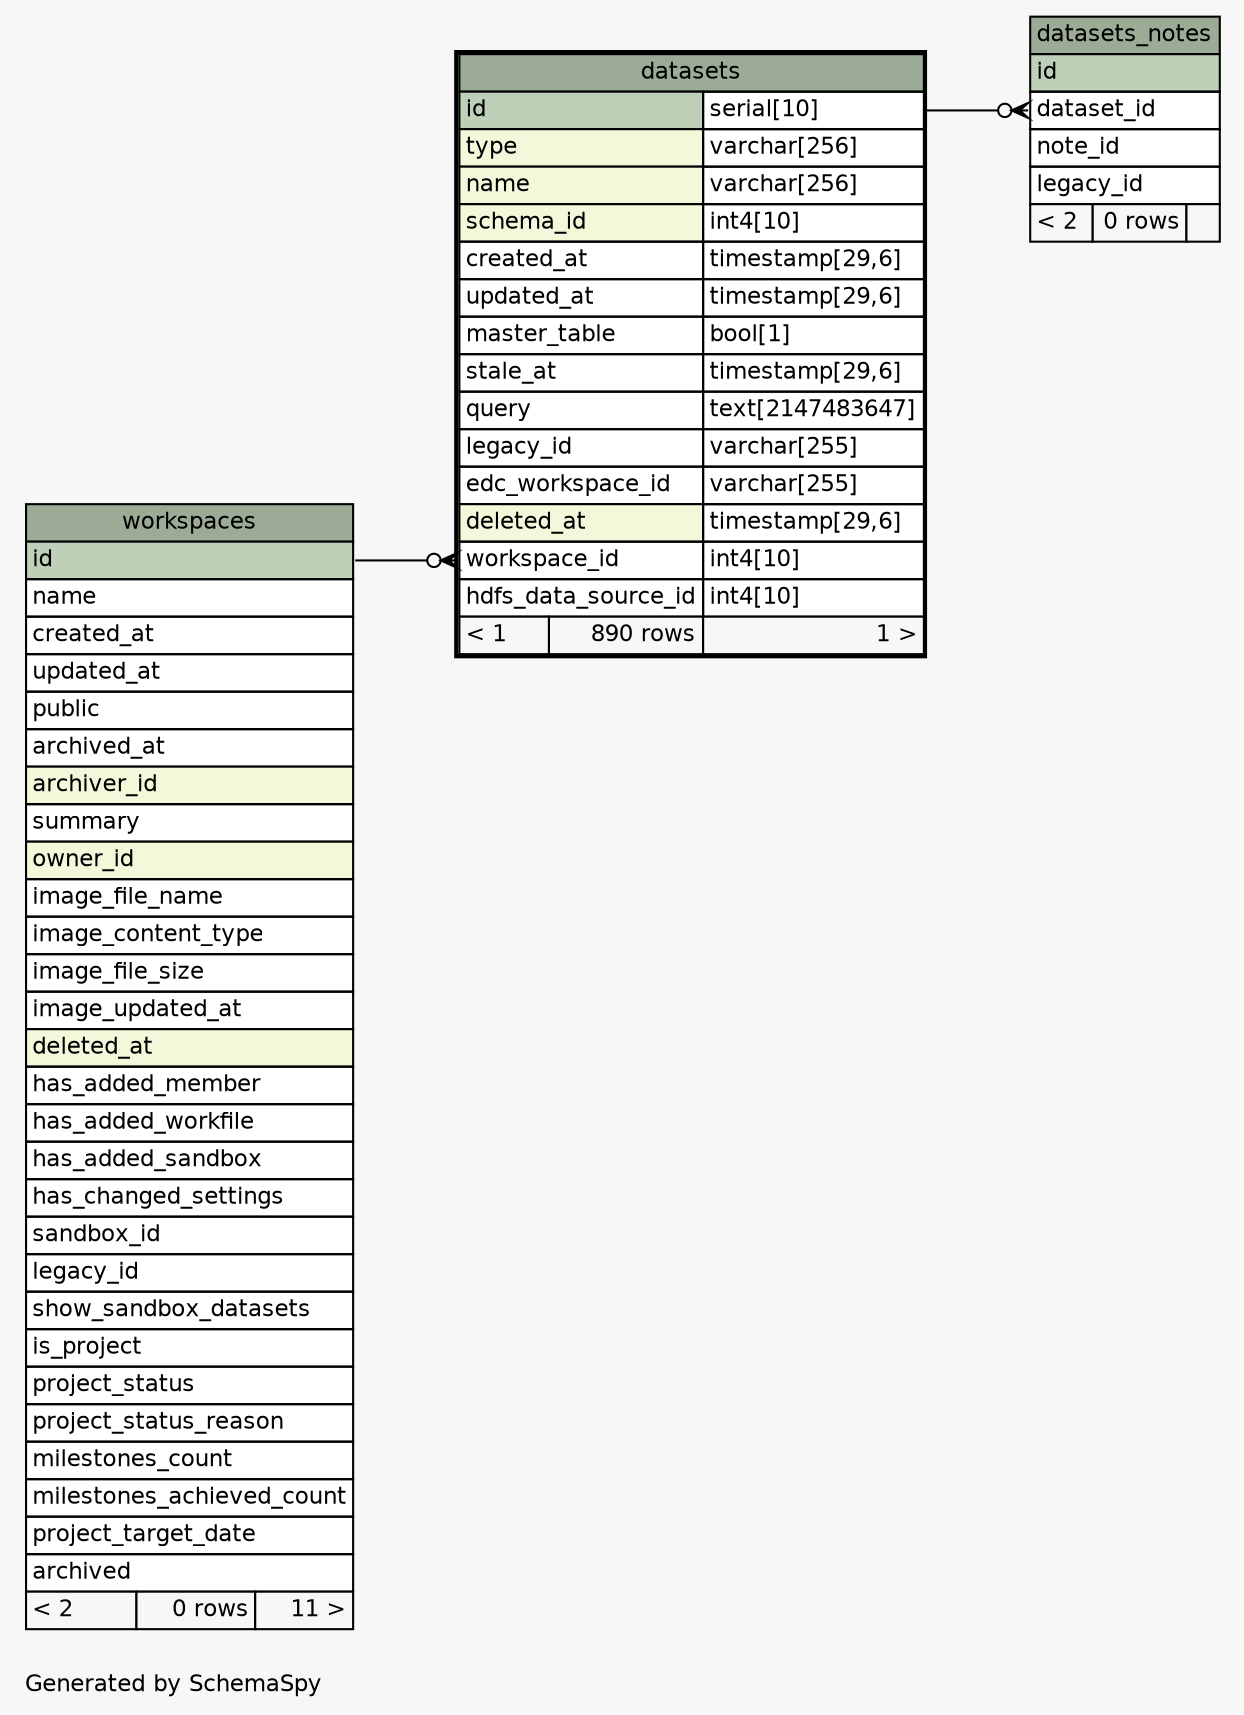 // dot 2.36.0 on Mac OS X 10.10
// SchemaSpy rev 590
digraph "oneDegreeRelationshipsDiagram" {
  graph [
    rankdir="RL"
    bgcolor="#f7f7f7"
    label="\nGenerated by SchemaSpy"
    labeljust="l"
    nodesep="0.18"
    ranksep="0.46"
    fontname="Helvetica"
    fontsize="11"
  ];
  node [
    fontname="Helvetica"
    fontsize="11"
    shape="plaintext"
  ];
  edge [
    arrowsize="0.8"
  ];
  "datasets":"workspace_id":w -> "workspaces":"id":e [arrowhead=none dir=back arrowtail=crowodot];
  "datasets_notes":"dataset_id":w -> "datasets":"id.type":e [arrowhead=none dir=back arrowtail=crowodot];
  "datasets" [
    label=<
    <TABLE BORDER="2" CELLBORDER="1" CELLSPACING="0" BGCOLOR="#ffffff">
      <TR><TD COLSPAN="3" BGCOLOR="#9bab96" ALIGN="CENTER">datasets</TD></TR>
      <TR><TD PORT="id" COLSPAN="2" BGCOLOR="#bed1b8" ALIGN="LEFT">id</TD><TD PORT="id.type" ALIGN="LEFT">serial[10]</TD></TR>
      <TR><TD PORT="type" COLSPAN="2" BGCOLOR="#f4f7da" ALIGN="LEFT">type</TD><TD PORT="type.type" ALIGN="LEFT">varchar[256]</TD></TR>
      <TR><TD PORT="name" COLSPAN="2" BGCOLOR="#f4f7da" ALIGN="LEFT">name</TD><TD PORT="name.type" ALIGN="LEFT">varchar[256]</TD></TR>
      <TR><TD PORT="schema_id" COLSPAN="2" BGCOLOR="#f4f7da" ALIGN="LEFT">schema_id</TD><TD PORT="schema_id.type" ALIGN="LEFT">int4[10]</TD></TR>
      <TR><TD PORT="created_at" COLSPAN="2" ALIGN="LEFT">created_at</TD><TD PORT="created_at.type" ALIGN="LEFT">timestamp[29,6]</TD></TR>
      <TR><TD PORT="updated_at" COLSPAN="2" ALIGN="LEFT">updated_at</TD><TD PORT="updated_at.type" ALIGN="LEFT">timestamp[29,6]</TD></TR>
      <TR><TD PORT="master_table" COLSPAN="2" ALIGN="LEFT">master_table</TD><TD PORT="master_table.type" ALIGN="LEFT">bool[1]</TD></TR>
      <TR><TD PORT="stale_at" COLSPAN="2" ALIGN="LEFT">stale_at</TD><TD PORT="stale_at.type" ALIGN="LEFT">timestamp[29,6]</TD></TR>
      <TR><TD PORT="query" COLSPAN="2" ALIGN="LEFT">query</TD><TD PORT="query.type" ALIGN="LEFT">text[2147483647]</TD></TR>
      <TR><TD PORT="legacy_id" COLSPAN="2" ALIGN="LEFT">legacy_id</TD><TD PORT="legacy_id.type" ALIGN="LEFT">varchar[255]</TD></TR>
      <TR><TD PORT="edc_workspace_id" COLSPAN="2" ALIGN="LEFT">edc_workspace_id</TD><TD PORT="edc_workspace_id.type" ALIGN="LEFT">varchar[255]</TD></TR>
      <TR><TD PORT="deleted_at" COLSPAN="2" BGCOLOR="#f4f7da" ALIGN="LEFT">deleted_at</TD><TD PORT="deleted_at.type" ALIGN="LEFT">timestamp[29,6]</TD></TR>
      <TR><TD PORT="workspace_id" COLSPAN="2" ALIGN="LEFT">workspace_id</TD><TD PORT="workspace_id.type" ALIGN="LEFT">int4[10]</TD></TR>
      <TR><TD PORT="hdfs_data_source_id" COLSPAN="2" ALIGN="LEFT">hdfs_data_source_id</TD><TD PORT="hdfs_data_source_id.type" ALIGN="LEFT">int4[10]</TD></TR>
      <TR><TD ALIGN="LEFT" BGCOLOR="#f7f7f7">&lt; 1</TD><TD ALIGN="RIGHT" BGCOLOR="#f7f7f7">890 rows</TD><TD ALIGN="RIGHT" BGCOLOR="#f7f7f7">1 &gt;</TD></TR>
    </TABLE>>
    URL="datasets.html"
    tooltip="datasets"
  ];
  "datasets_notes" [
    label=<
    <TABLE BORDER="0" CELLBORDER="1" CELLSPACING="0" BGCOLOR="#ffffff">
      <TR><TD COLSPAN="3" BGCOLOR="#9bab96" ALIGN="CENTER">datasets_notes</TD></TR>
      <TR><TD PORT="id" COLSPAN="3" BGCOLOR="#bed1b8" ALIGN="LEFT">id</TD></TR>
      <TR><TD PORT="dataset_id" COLSPAN="3" ALIGN="LEFT">dataset_id</TD></TR>
      <TR><TD PORT="note_id" COLSPAN="3" ALIGN="LEFT">note_id</TD></TR>
      <TR><TD PORT="legacy_id" COLSPAN="3" ALIGN="LEFT">legacy_id</TD></TR>
      <TR><TD ALIGN="LEFT" BGCOLOR="#f7f7f7">&lt; 2</TD><TD ALIGN="RIGHT" BGCOLOR="#f7f7f7">0 rows</TD><TD ALIGN="RIGHT" BGCOLOR="#f7f7f7">  </TD></TR>
    </TABLE>>
    URL="datasets_notes.html"
    tooltip="datasets_notes"
  ];
  "workspaces" [
    label=<
    <TABLE BORDER="0" CELLBORDER="1" CELLSPACING="0" BGCOLOR="#ffffff">
      <TR><TD COLSPAN="3" BGCOLOR="#9bab96" ALIGN="CENTER">workspaces</TD></TR>
      <TR><TD PORT="id" COLSPAN="3" BGCOLOR="#bed1b8" ALIGN="LEFT">id</TD></TR>
      <TR><TD PORT="name" COLSPAN="3" ALIGN="LEFT">name</TD></TR>
      <TR><TD PORT="created_at" COLSPAN="3" ALIGN="LEFT">created_at</TD></TR>
      <TR><TD PORT="updated_at" COLSPAN="3" ALIGN="LEFT">updated_at</TD></TR>
      <TR><TD PORT="public" COLSPAN="3" ALIGN="LEFT">public</TD></TR>
      <TR><TD PORT="archived_at" COLSPAN="3" ALIGN="LEFT">archived_at</TD></TR>
      <TR><TD PORT="archiver_id" COLSPAN="3" BGCOLOR="#f4f7da" ALIGN="LEFT">archiver_id</TD></TR>
      <TR><TD PORT="summary" COLSPAN="3" ALIGN="LEFT">summary</TD></TR>
      <TR><TD PORT="owner_id" COLSPAN="3" BGCOLOR="#f4f7da" ALIGN="LEFT">owner_id</TD></TR>
      <TR><TD PORT="image_file_name" COLSPAN="3" ALIGN="LEFT">image_file_name</TD></TR>
      <TR><TD PORT="image_content_type" COLSPAN="3" ALIGN="LEFT">image_content_type</TD></TR>
      <TR><TD PORT="image_file_size" COLSPAN="3" ALIGN="LEFT">image_file_size</TD></TR>
      <TR><TD PORT="image_updated_at" COLSPAN="3" ALIGN="LEFT">image_updated_at</TD></TR>
      <TR><TD PORT="deleted_at" COLSPAN="3" BGCOLOR="#f4f7da" ALIGN="LEFT">deleted_at</TD></TR>
      <TR><TD PORT="has_added_member" COLSPAN="3" ALIGN="LEFT">has_added_member</TD></TR>
      <TR><TD PORT="has_added_workfile" COLSPAN="3" ALIGN="LEFT">has_added_workfile</TD></TR>
      <TR><TD PORT="has_added_sandbox" COLSPAN="3" ALIGN="LEFT">has_added_sandbox</TD></TR>
      <TR><TD PORT="has_changed_settings" COLSPAN="3" ALIGN="LEFT">has_changed_settings</TD></TR>
      <TR><TD PORT="sandbox_id" COLSPAN="3" ALIGN="LEFT">sandbox_id</TD></TR>
      <TR><TD PORT="legacy_id" COLSPAN="3" ALIGN="LEFT">legacy_id</TD></TR>
      <TR><TD PORT="show_sandbox_datasets" COLSPAN="3" ALIGN="LEFT">show_sandbox_datasets</TD></TR>
      <TR><TD PORT="is_project" COLSPAN="3" ALIGN="LEFT">is_project</TD></TR>
      <TR><TD PORT="project_status" COLSPAN="3" ALIGN="LEFT">project_status</TD></TR>
      <TR><TD PORT="project_status_reason" COLSPAN="3" ALIGN="LEFT">project_status_reason</TD></TR>
      <TR><TD PORT="milestones_count" COLSPAN="3" ALIGN="LEFT">milestones_count</TD></TR>
      <TR><TD PORT="milestones_achieved_count" COLSPAN="3" ALIGN="LEFT">milestones_achieved_count</TD></TR>
      <TR><TD PORT="project_target_date" COLSPAN="3" ALIGN="LEFT">project_target_date</TD></TR>
      <TR><TD PORT="archived" COLSPAN="3" ALIGN="LEFT">archived</TD></TR>
      <TR><TD ALIGN="LEFT" BGCOLOR="#f7f7f7">&lt; 2</TD><TD ALIGN="RIGHT" BGCOLOR="#f7f7f7">0 rows</TD><TD ALIGN="RIGHT" BGCOLOR="#f7f7f7">11 &gt;</TD></TR>
    </TABLE>>
    URL="workspaces.html"
    tooltip="workspaces"
  ];
}
